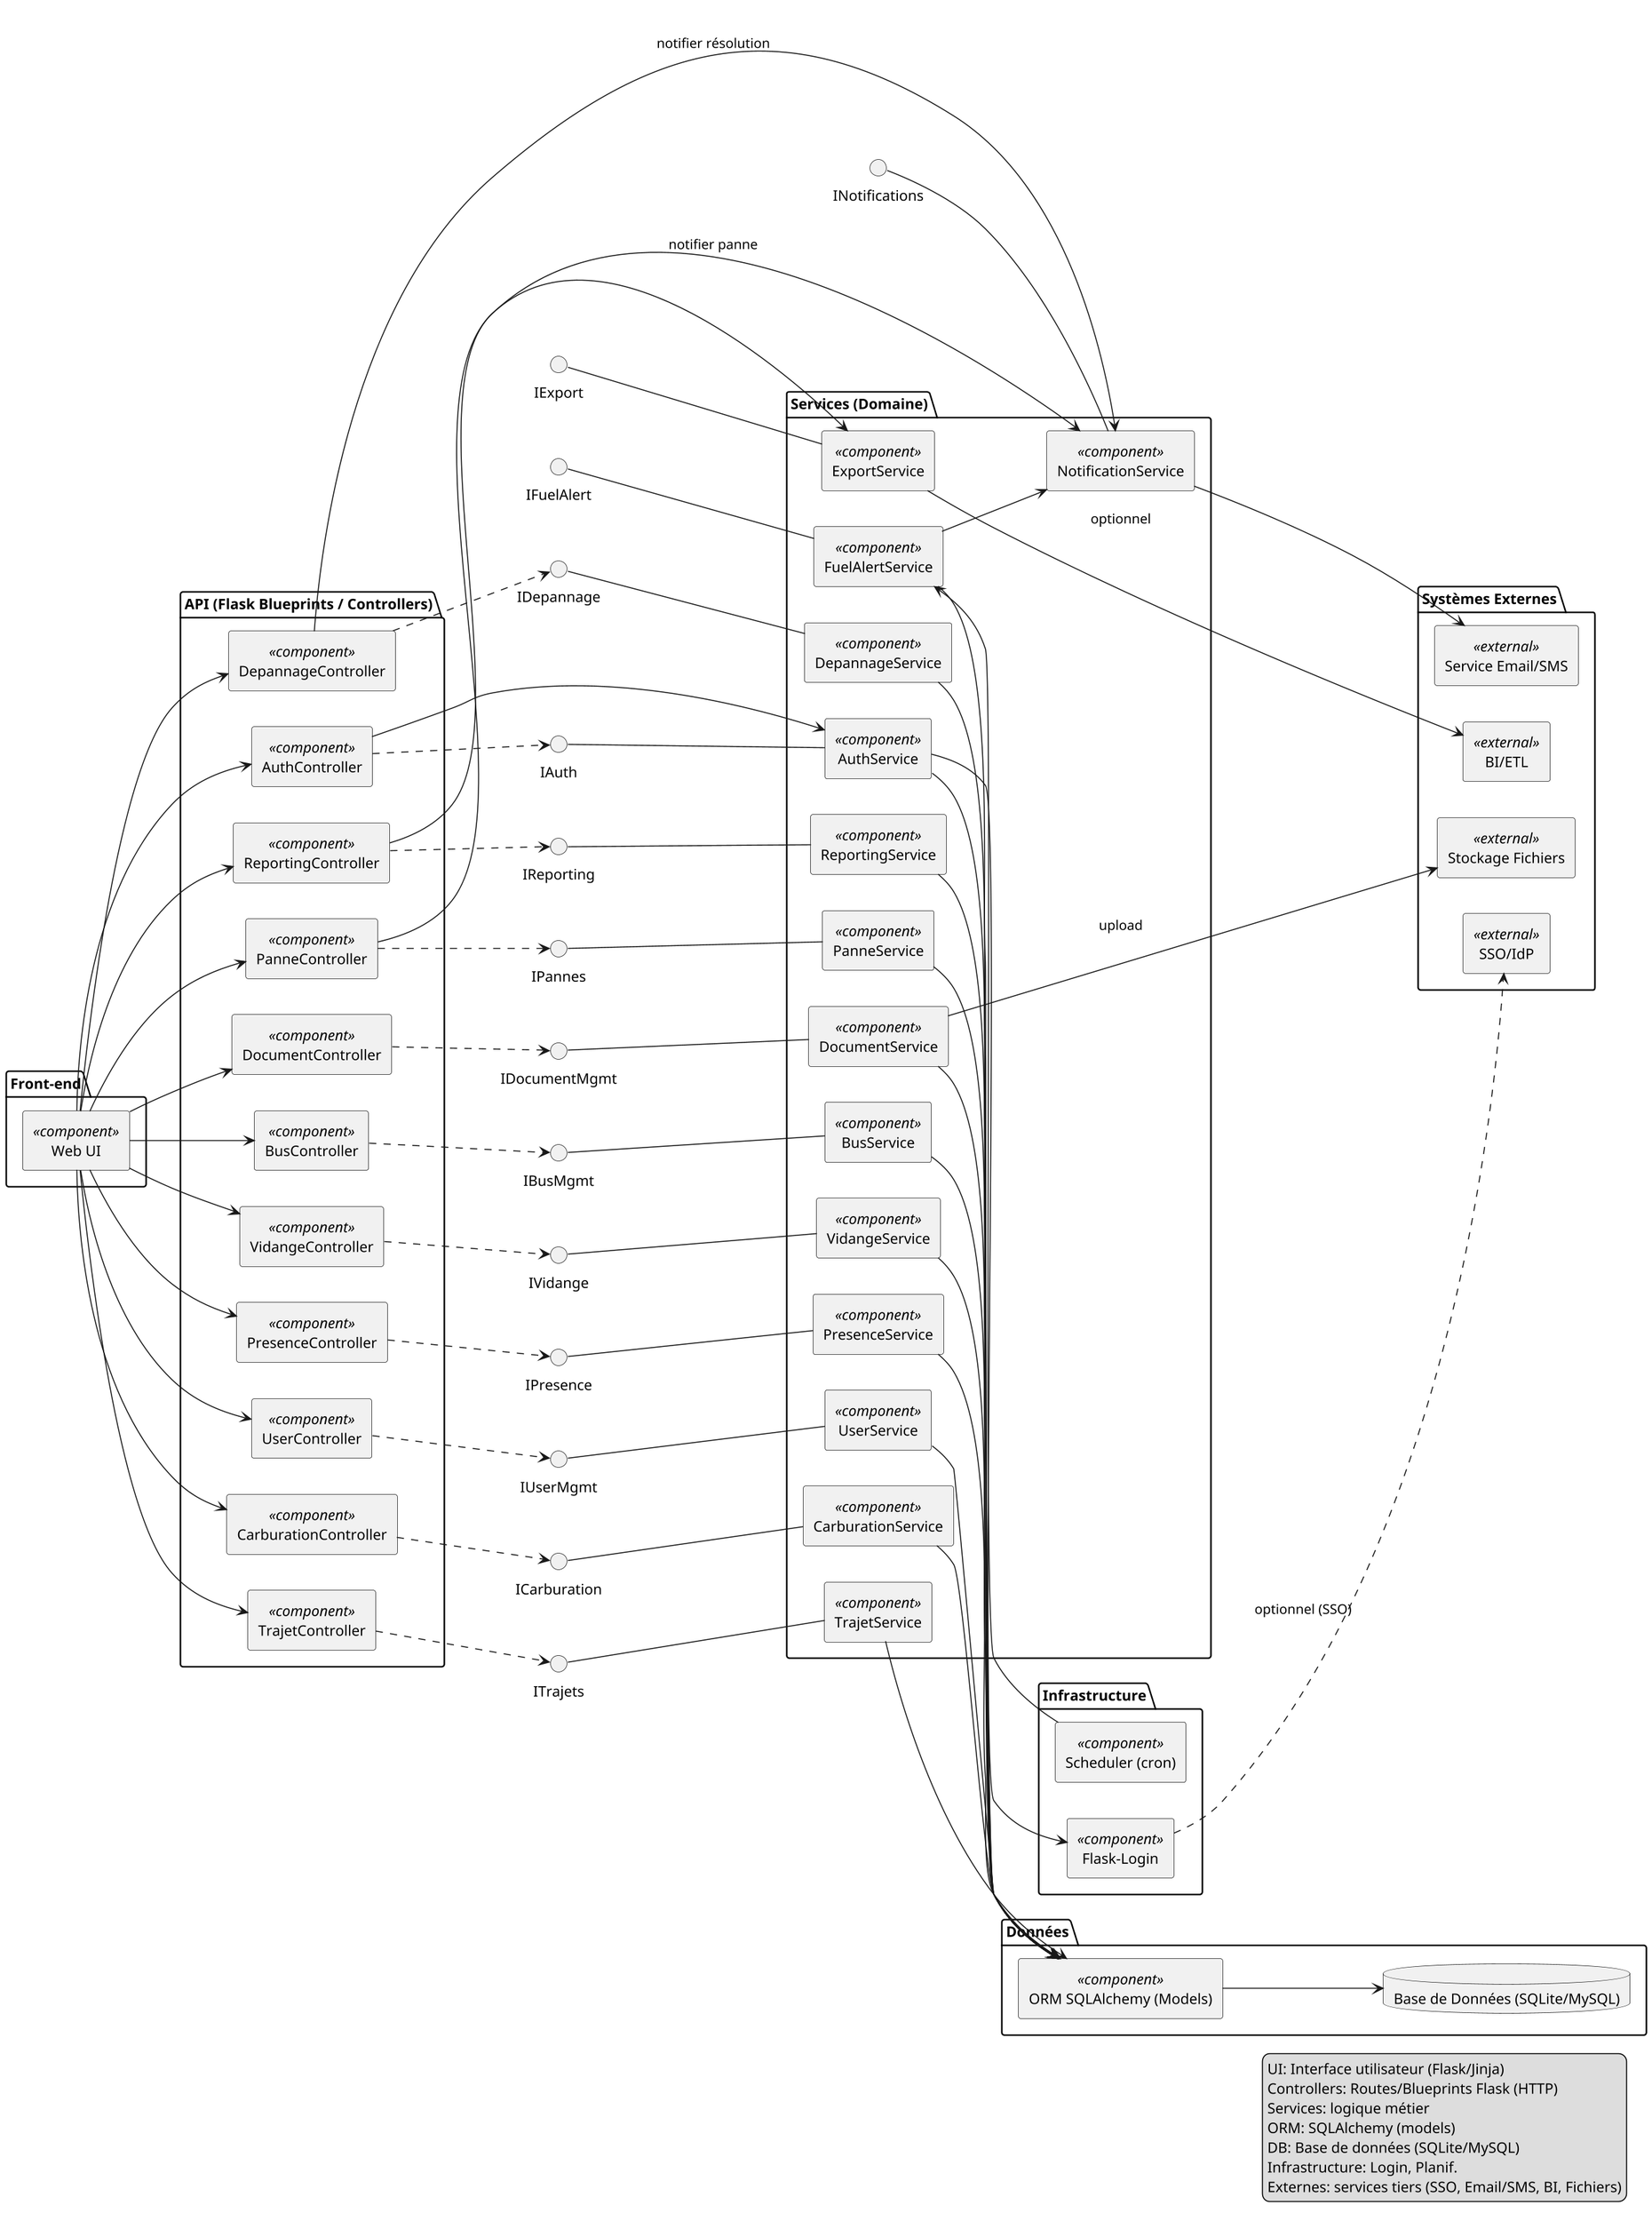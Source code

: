 @startuml Diagramme_Composants_Transport_UDM
' =============================================
' Diagramme de composants du système Transport UdM
' =============================================
skinparam defaultFontName Arial
skinparam shadowing false
skinparam dpi 150
left to right direction
skinparam componentStyle rectangle

' Interfaces
interface IAuth
interface IUserMgmt
interface IBusMgmt
interface IDocumentMgmt
interface ICarburation
interface IVidange
interface IPannes
interface IDepannage
interface ITrajets
interface IReporting
interface IExport
interface INotifications
interface IPresence
interface IFuelAlert

' Couches / Packages
package "Front-end" {
  [Web UI] as UI <<component>>
}

package "API (Flask Blueprints / Controllers)" {
  [AuthController] as CAuth <<component>>
  [UserController] as CUser <<component>>
  [BusController] as CBus <<component>>
  [DocumentController] as CDoc <<component>>
  [CarburationController] as CCarb <<component>>
  [VidangeController] as CVid <<component>>
  [PanneController] as CPan <<component>>
  [DepannageController] as CDep <<component>>
  [TrajetController] as CTraj <<component>>
  [ReportingController] as CRep <<component>>
  [PresenceController] as CPre <<component>>
}

package "Services (Domaine)" {
  [AuthService] as SAuth <<component>>
  [UserService] as SUser <<component>>
  [BusService] as SBus <<component>>
  [DocumentService] as SDoc <<component>>
  [CarburationService] as SCarb <<component>>
  [VidangeService] as SVid <<component>>
  [PanneService] as SPan <<component>>
  [DepannageService] as SDep <<component>>
  [TrajetService] as STraj <<component>>
  [ReportingService] as SRep <<component>>
  [PresenceService] as SPre <<component>>
  [ExportService] as SExp <<component>>
  [NotificationService] as SNotif <<component>>
  [FuelAlertService] as SFuel <<component>>
}

package "Données" {
  [ORM SQLAlchemy (Models)] as ORM <<component>>
  database "Base de Données (SQLite/MySQL)" as DB
}

package "Infrastructure" {
  [Flask-Login] as FLogin <<component>>
  [Scheduler (cron)] as Sched <<component>>
}

package "Systèmes Externes" {
  [Service Email/SMS] as ExtMsg <<external>>
  [SSO/IdP] as ExtSSO <<external>>
  [BI/ETL] as ExtBI <<external>>
  [Stockage Fichiers] as ExtFS <<external>>
}

' Exposition d'interfaces par les services
SAuth -u- IAuth
SUser -u- IUserMgmt
SBus -u- IBusMgmt
SDoc -u- IDocumentMgmt
SCarb -u- ICarburation
SVid -u- IVidange
SPan -u- IPannes
SDep -u- IDepannage
STraj -u- ITrajets
SRep -u- IReporting
SExp -u- IExport
SNotif -u- INotifications
SPre -u- IPresence
SFuel -u- IFuelAlert

' Utilisation d'interfaces par les Controllers
CAuth ..> IAuth
CUser ..> IUserMgmt
CBus  ..> IBusMgmt
CDoc  ..> IDocumentMgmt
CCarb ..> ICarburation
CVid  ..> IVidange
CPan  ..> IPannes
CDep  ..> IDepannage
CTraj ..> ITrajets
CRep  ..> IReporting
CPre  ..> IPresence

' UI -> Controllers
UI --> CAuth
UI --> CUser
UI --> CBus
UI --> CDoc
UI --> CCarb
UI --> CVid
UI --> CPan
UI --> CDep
UI --> CTraj
UI --> CRep
UI --> CPre

' Services -> ORM/DB
SUser  --> ORM
SBus   --> ORM
SDoc   --> ORM
SCarb  --> ORM
SVid   --> ORM
SPan   --> ORM
SDep   --> ORM
STraj  --> ORM
SRep   --> ORM
SPre   --> ORM
SFuel  --> ORM
ORM --> DB

' AuthN/AuthZ
CAuth --> SAuth
SAuth --> FLogin
SAuth --> ORM
FLogin ..> ExtSSO : optionnel (SSO)

' Notifications / Export
SNotif --> ExtMsg
SExp   --> ExtBI : optionnel
SDoc   --> ExtFS : upload

' Scheduler fuel alert
Sched --> SFuel
SFuel --> SNotif

' Dépendances transverses
CRep --> SExp
CPan --> SNotif : notifier panne
CDep --> SNotif : notifier résolution

' Légende
legend right
UI: Interface utilisateur (Flask/Jinja)
Controllers: Routes/Blueprints Flask (HTTP)
Services: logique métier
ORM: SQLAlchemy (models)
DB: Base de données (SQLite/MySQL)
Infrastructure: Login, Planif.
Externes: services tiers (SSO, Email/SMS, BI, Fichiers)
end legend

@enduml
